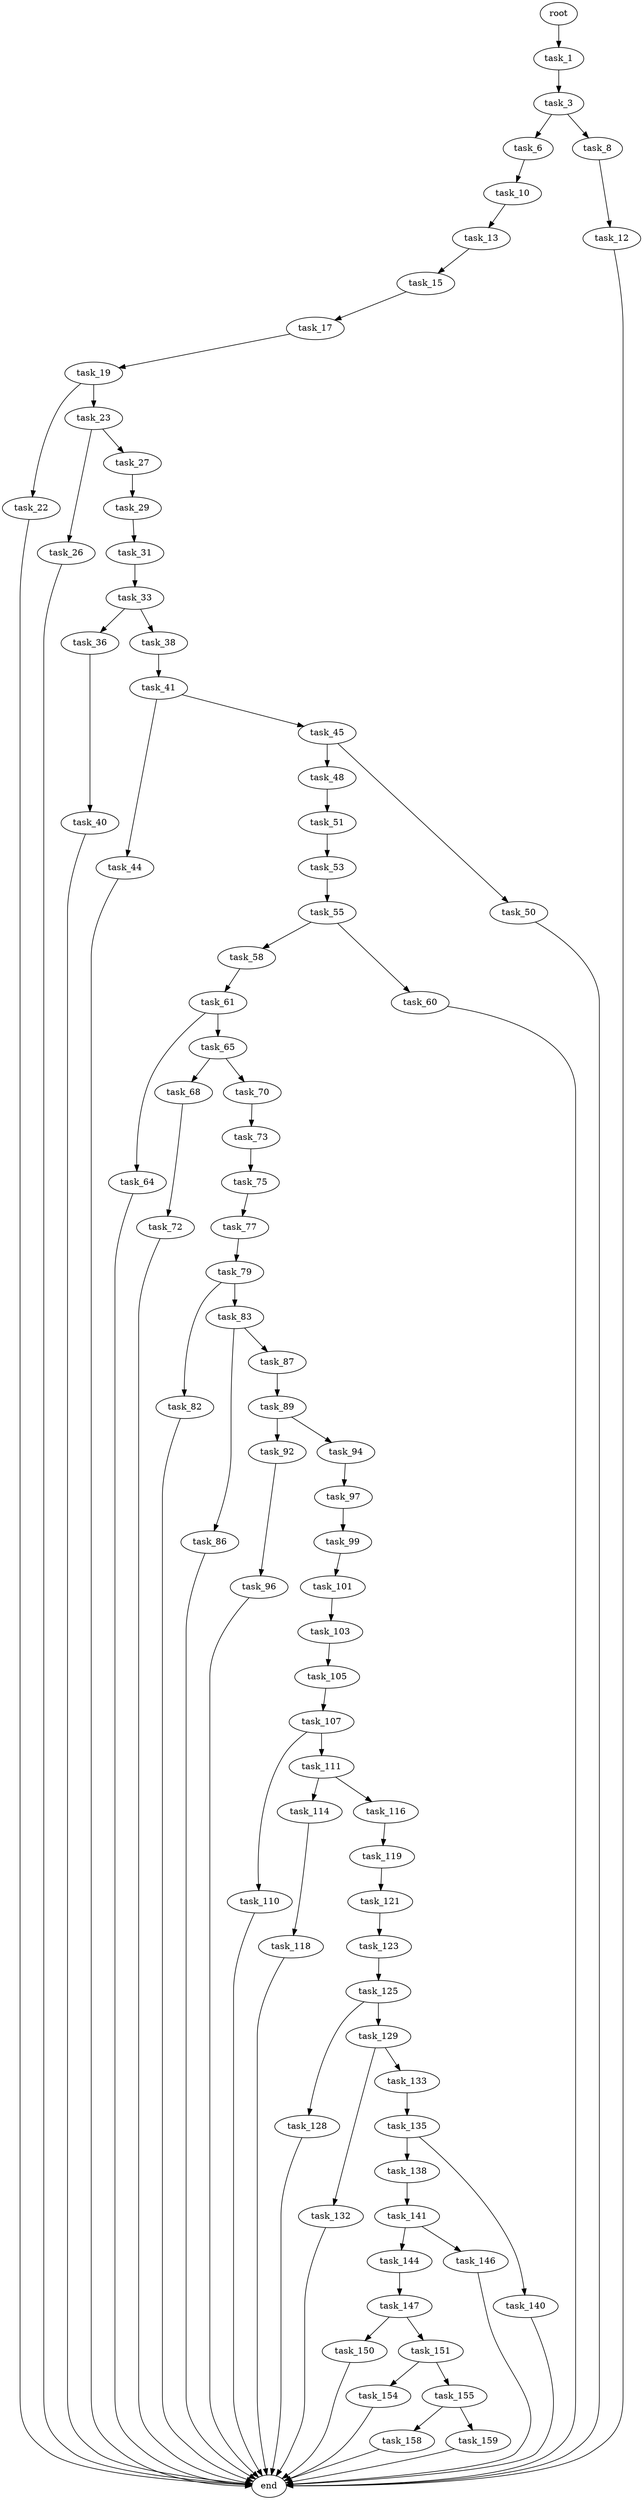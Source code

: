 digraph G {
  root [size="0.000000"];
  task_1 [size="306879130565.000000"];
  task_3 [size="256969755455.000000"];
  task_6 [size="1073741824000.000000"];
  task_8 [size="4653361372.000000"];
  task_10 [size="17335048773.000000"];
  task_12 [size="8589934592.000000"];
  task_13 [size="381492557332.000000"];
  task_15 [size="28991029248.000000"];
  task_17 [size="688485519987.000000"];
  task_19 [size="8589934592.000000"];
  task_22 [size="1073741824000.000000"];
  task_23 [size="134217728000.000000"];
  task_26 [size="189043896816.000000"];
  task_27 [size="12744307927.000000"];
  task_29 [size="134217728000.000000"];
  task_31 [size="6229378242.000000"];
  task_33 [size="647396289775.000000"];
  task_36 [size="38662145724.000000"];
  task_38 [size="28991029248.000000"];
  task_40 [size="901676080417.000000"];
  task_41 [size="474846151.000000"];
  task_44 [size="368293445632.000000"];
  task_45 [size="358726314807.000000"];
  task_48 [size="134217728000.000000"];
  task_50 [size="68719476736.000000"];
  task_51 [size="9110409182.000000"];
  task_53 [size="25418432110.000000"];
  task_55 [size="412605655896.000000"];
  task_58 [size="28991029248.000000"];
  task_60 [size="45597283698.000000"];
  task_61 [size="12971503777.000000"];
  task_64 [size="4620318661.000000"];
  task_65 [size="20129475513.000000"];
  task_68 [size="622865723.000000"];
  task_70 [size="66031596592.000000"];
  task_72 [size="134217728000.000000"];
  task_73 [size="231928233984.000000"];
  task_75 [size="1073741824000.000000"];
  task_77 [size="1199151321.000000"];
  task_79 [size="37567983326.000000"];
  task_82 [size="4107174496.000000"];
  task_83 [size="9907151673.000000"];
  task_86 [size="8018404039.000000"];
  task_87 [size="782757789696.000000"];
  task_89 [size="2792683834.000000"];
  task_92 [size="14674031857.000000"];
  task_94 [size="368293445632.000000"];
  task_96 [size="29646129088.000000"];
  task_97 [size="1363470274.000000"];
  task_99 [size="631608842437.000000"];
  task_101 [size="1779911866.000000"];
  task_103 [size="1892432565.000000"];
  task_105 [size="782757789696.000000"];
  task_107 [size="1073741824000.000000"];
  task_110 [size="508230320902.000000"];
  task_111 [size="368293445632.000000"];
  task_114 [size="31771578397.000000"];
  task_116 [size="3235117629.000000"];
  task_118 [size="56442858100.000000"];
  task_119 [size="368293445632.000000"];
  task_121 [size="14475964273.000000"];
  task_123 [size="6488343476.000000"];
  task_125 [size="332047233706.000000"];
  task_128 [size="134217728000.000000"];
  task_129 [size="4297441644.000000"];
  task_132 [size="5962878692.000000"];
  task_133 [size="22116689953.000000"];
  task_135 [size="231928233984.000000"];
  task_138 [size="38376480279.000000"];
  task_140 [size="549755813888.000000"];
  task_141 [size="6081720287.000000"];
  task_144 [size="68719476736.000000"];
  task_146 [size="231928233984.000000"];
  task_147 [size="320113512134.000000"];
  task_150 [size="68719476736.000000"];
  task_151 [size="540515917328.000000"];
  task_154 [size="74667682178.000000"];
  task_155 [size="45083524436.000000"];
  task_158 [size="380154940214.000000"];
  task_159 [size="15340101926.000000"];
  end [size="0.000000"];

  root -> task_1 [size="1.000000"];
  task_1 -> task_3 [size="301989888.000000"];
  task_3 -> task_6 [size="536870912.000000"];
  task_3 -> task_8 [size="536870912.000000"];
  task_6 -> task_10 [size="838860800.000000"];
  task_8 -> task_12 [size="411041792.000000"];
  task_10 -> task_13 [size="75497472.000000"];
  task_12 -> end [size="1.000000"];
  task_13 -> task_15 [size="536870912.000000"];
  task_15 -> task_17 [size="75497472.000000"];
  task_17 -> task_19 [size="536870912.000000"];
  task_19 -> task_22 [size="33554432.000000"];
  task_19 -> task_23 [size="33554432.000000"];
  task_22 -> end [size="1.000000"];
  task_23 -> task_26 [size="209715200.000000"];
  task_23 -> task_27 [size="209715200.000000"];
  task_26 -> end [size="1.000000"];
  task_27 -> task_29 [size="411041792.000000"];
  task_29 -> task_31 [size="209715200.000000"];
  task_31 -> task_33 [size="209715200.000000"];
  task_33 -> task_36 [size="679477248.000000"];
  task_33 -> task_38 [size="679477248.000000"];
  task_36 -> task_40 [size="33554432.000000"];
  task_38 -> task_41 [size="75497472.000000"];
  task_40 -> end [size="1.000000"];
  task_41 -> task_44 [size="33554432.000000"];
  task_41 -> task_45 [size="33554432.000000"];
  task_44 -> end [size="1.000000"];
  task_45 -> task_48 [size="536870912.000000"];
  task_45 -> task_50 [size="536870912.000000"];
  task_48 -> task_51 [size="209715200.000000"];
  task_50 -> end [size="1.000000"];
  task_51 -> task_53 [size="33554432.000000"];
  task_53 -> task_55 [size="679477248.000000"];
  task_55 -> task_58 [size="838860800.000000"];
  task_55 -> task_60 [size="838860800.000000"];
  task_58 -> task_61 [size="75497472.000000"];
  task_60 -> end [size="1.000000"];
  task_61 -> task_64 [size="209715200.000000"];
  task_61 -> task_65 [size="209715200.000000"];
  task_64 -> end [size="1.000000"];
  task_65 -> task_68 [size="411041792.000000"];
  task_65 -> task_70 [size="411041792.000000"];
  task_68 -> task_72 [size="75497472.000000"];
  task_70 -> task_73 [size="75497472.000000"];
  task_72 -> end [size="1.000000"];
  task_73 -> task_75 [size="301989888.000000"];
  task_75 -> task_77 [size="838860800.000000"];
  task_77 -> task_79 [size="134217728.000000"];
  task_79 -> task_82 [size="134217728.000000"];
  task_79 -> task_83 [size="134217728.000000"];
  task_82 -> end [size="1.000000"];
  task_83 -> task_86 [size="33554432.000000"];
  task_83 -> task_87 [size="33554432.000000"];
  task_86 -> end [size="1.000000"];
  task_87 -> task_89 [size="679477248.000000"];
  task_89 -> task_92 [size="75497472.000000"];
  task_89 -> task_94 [size="75497472.000000"];
  task_92 -> task_96 [size="838860800.000000"];
  task_94 -> task_97 [size="411041792.000000"];
  task_96 -> end [size="1.000000"];
  task_97 -> task_99 [size="33554432.000000"];
  task_99 -> task_101 [size="838860800.000000"];
  task_101 -> task_103 [size="75497472.000000"];
  task_103 -> task_105 [size="33554432.000000"];
  task_105 -> task_107 [size="679477248.000000"];
  task_107 -> task_110 [size="838860800.000000"];
  task_107 -> task_111 [size="838860800.000000"];
  task_110 -> end [size="1.000000"];
  task_111 -> task_114 [size="411041792.000000"];
  task_111 -> task_116 [size="411041792.000000"];
  task_114 -> task_118 [size="536870912.000000"];
  task_116 -> task_119 [size="134217728.000000"];
  task_118 -> end [size="1.000000"];
  task_119 -> task_121 [size="411041792.000000"];
  task_121 -> task_123 [size="536870912.000000"];
  task_123 -> task_125 [size="209715200.000000"];
  task_125 -> task_128 [size="301989888.000000"];
  task_125 -> task_129 [size="301989888.000000"];
  task_128 -> end [size="1.000000"];
  task_129 -> task_132 [size="209715200.000000"];
  task_129 -> task_133 [size="209715200.000000"];
  task_132 -> end [size="1.000000"];
  task_133 -> task_135 [size="838860800.000000"];
  task_135 -> task_138 [size="301989888.000000"];
  task_135 -> task_140 [size="301989888.000000"];
  task_138 -> task_141 [size="33554432.000000"];
  task_140 -> end [size="1.000000"];
  task_141 -> task_144 [size="679477248.000000"];
  task_141 -> task_146 [size="679477248.000000"];
  task_144 -> task_147 [size="134217728.000000"];
  task_146 -> end [size="1.000000"];
  task_147 -> task_150 [size="679477248.000000"];
  task_147 -> task_151 [size="679477248.000000"];
  task_150 -> end [size="1.000000"];
  task_151 -> task_154 [size="411041792.000000"];
  task_151 -> task_155 [size="411041792.000000"];
  task_154 -> end [size="1.000000"];
  task_155 -> task_158 [size="75497472.000000"];
  task_155 -> task_159 [size="75497472.000000"];
  task_158 -> end [size="1.000000"];
  task_159 -> end [size="1.000000"];
}
